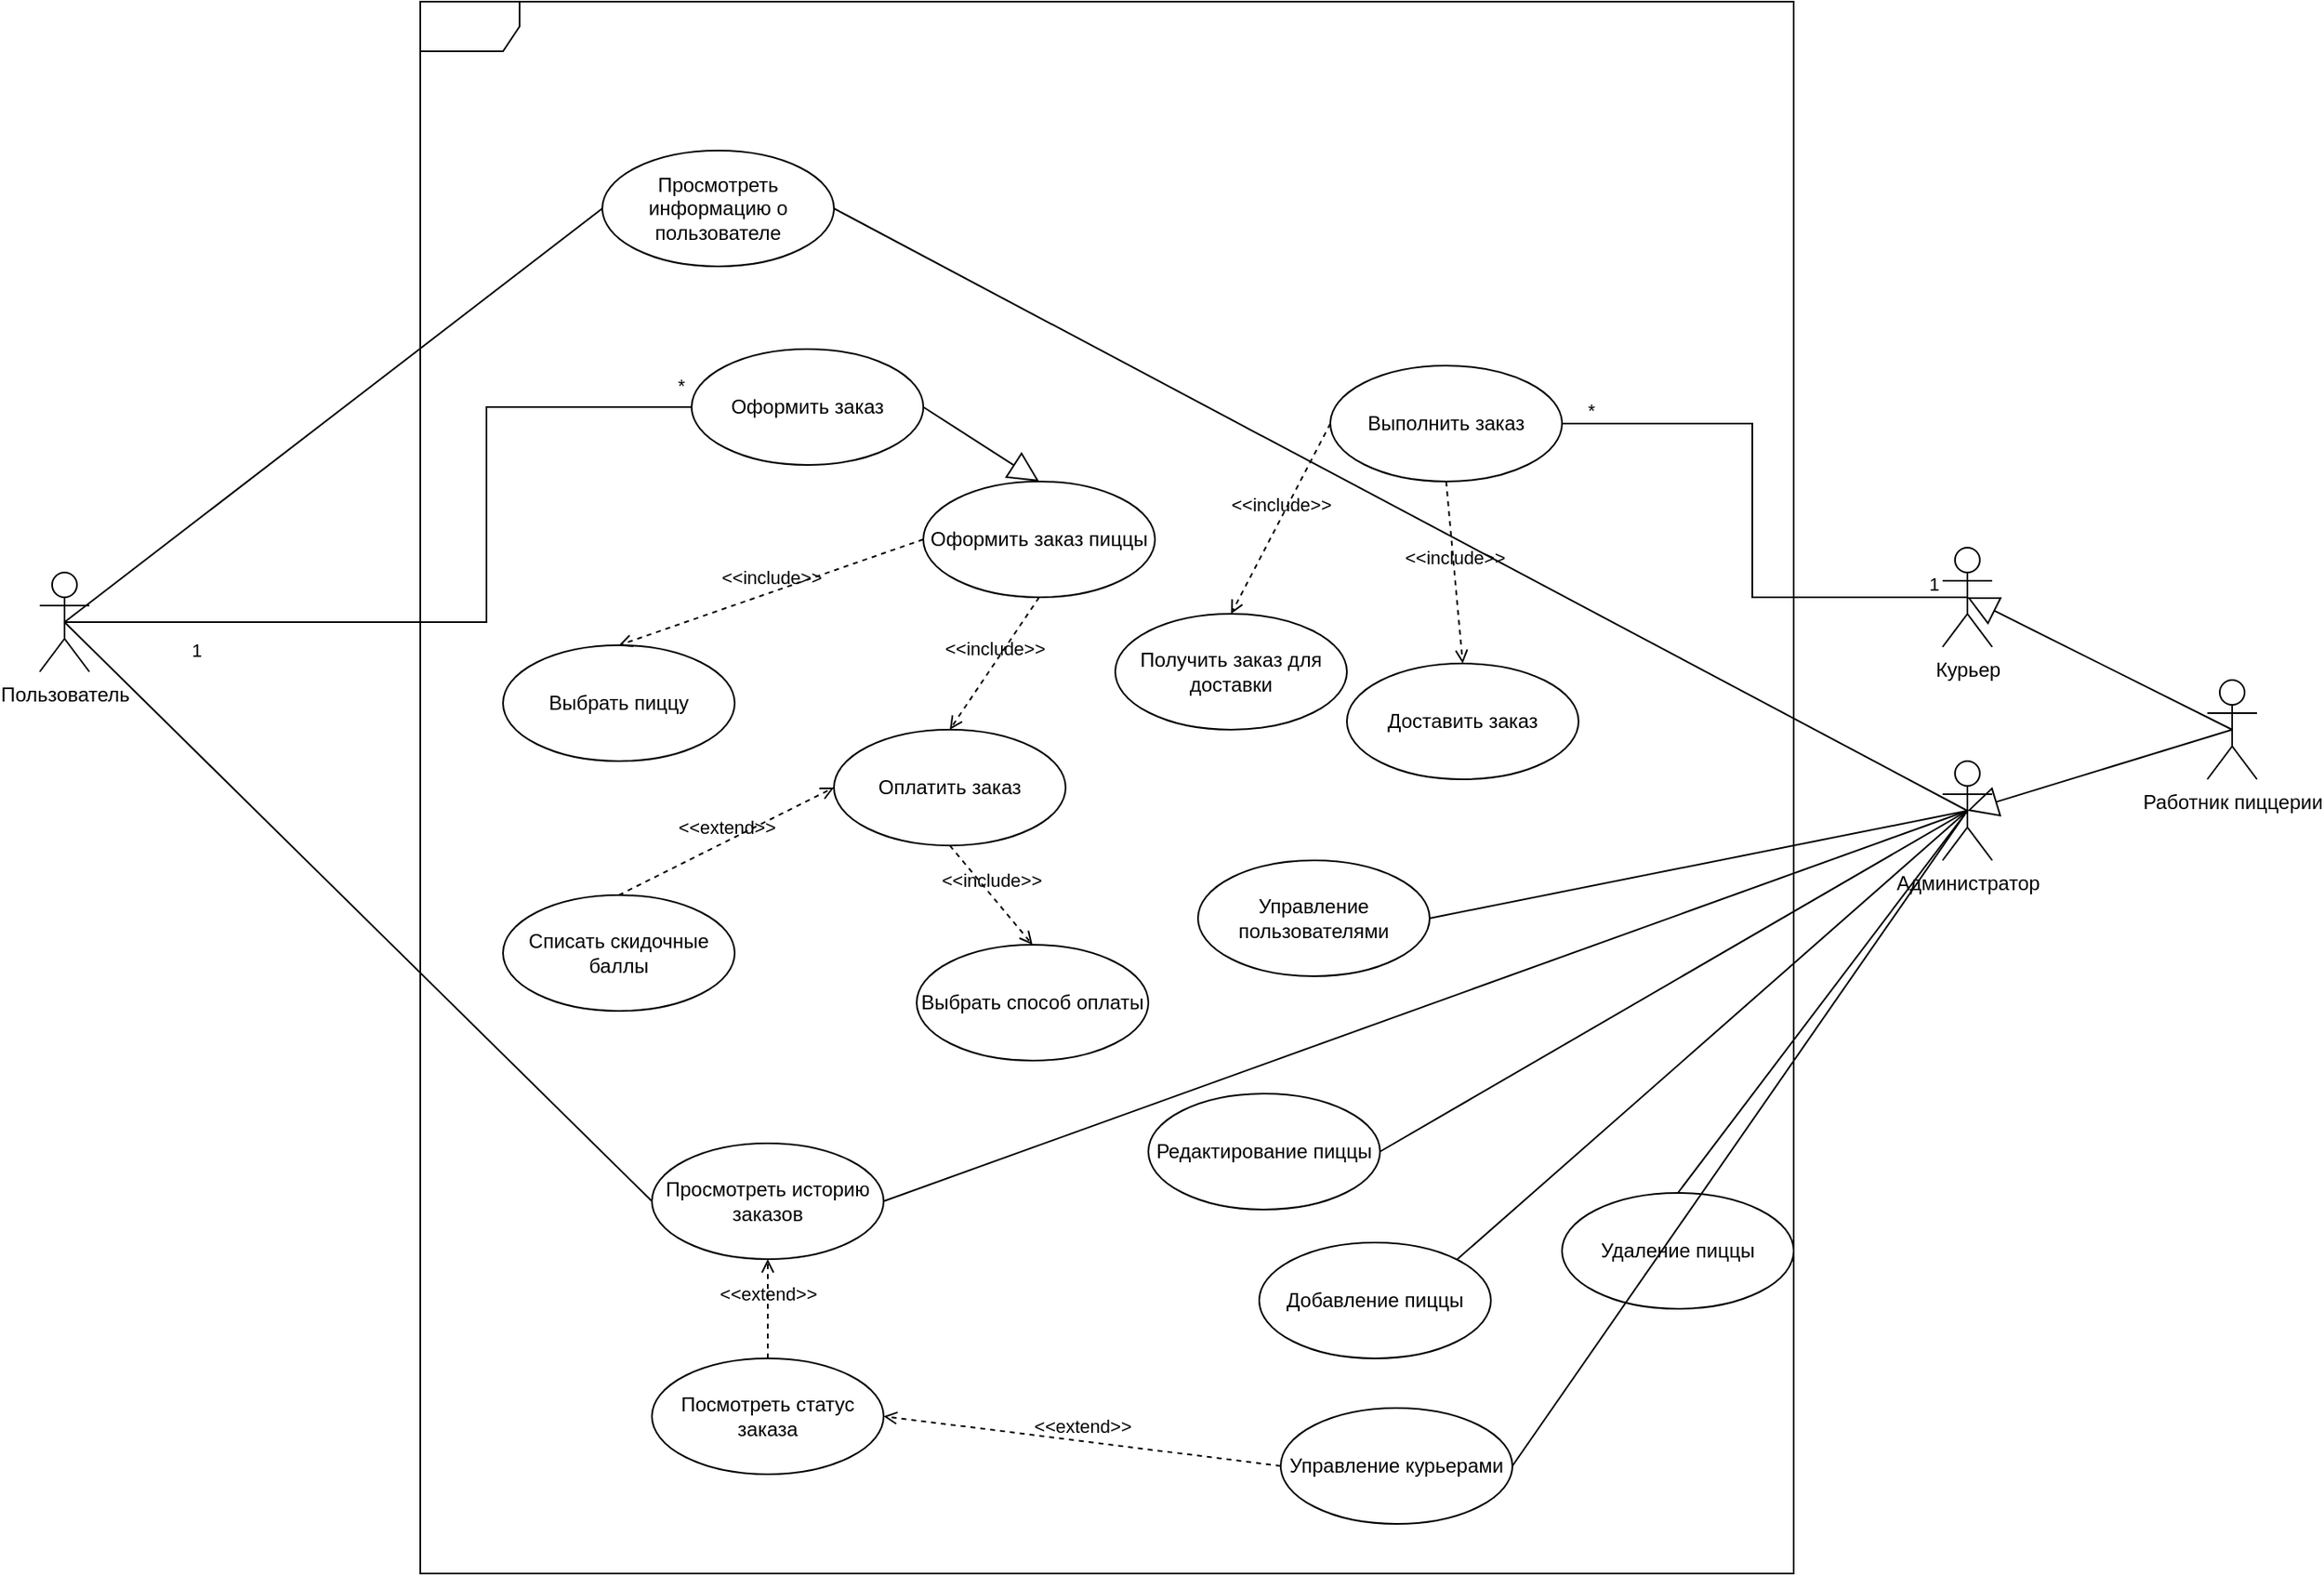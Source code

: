 <mxfile version="23.1.1" type="github">
  <diagram id="C5RBs43oDa-KdzZeNtuy" name="Page-1">
    <mxGraphModel dx="2257" dy="786" grid="1" gridSize="10" guides="1" tooltips="1" connect="1" arrows="1" fold="1" page="1" pageScale="1" pageWidth="827" pageHeight="1169" math="0" shadow="0">
      <root>
        <mxCell id="WIyWlLk6GJQsqaUBKTNV-0" />
        <mxCell id="WIyWlLk6GJQsqaUBKTNV-1" parent="WIyWlLk6GJQsqaUBKTNV-0" />
        <mxCell id="ogddcwHwpUtWEeZLLDmB-26" value="Пользователь" style="shape=umlActor;verticalLabelPosition=bottom;verticalAlign=top;html=1;outlineConnect=0;labelPosition=center;align=center;" parent="WIyWlLk6GJQsqaUBKTNV-1" vertex="1">
          <mxGeometry x="-50" y="1055" width="30" height="60" as="geometry" />
        </mxCell>
        <mxCell id="ogddcwHwpUtWEeZLLDmB-33" value="Курьер" style="shape=umlActor;verticalLabelPosition=bottom;verticalAlign=top;html=1;outlineConnect=0;labelPosition=center;align=center;" parent="WIyWlLk6GJQsqaUBKTNV-1" vertex="1">
          <mxGeometry x="1100" y="1040" width="30" height="60" as="geometry" />
        </mxCell>
        <mxCell id="ogddcwHwpUtWEeZLLDmB-20" value="Выбрать пиццу" style="ellipse;whiteSpace=wrap;html=1;" parent="WIyWlLk6GJQsqaUBKTNV-1" vertex="1">
          <mxGeometry x="230" y="1099" width="140" height="70" as="geometry" />
        </mxCell>
        <mxCell id="ogddcwHwpUtWEeZLLDmB-2" value="Оформить заказ" style="ellipse;whiteSpace=wrap;html=1;" parent="WIyWlLk6GJQsqaUBKTNV-1" vertex="1">
          <mxGeometry x="344" y="920" width="140" height="70" as="geometry" />
        </mxCell>
        <mxCell id="ogddcwHwpUtWEeZLLDmB-36" value="Доставить заказ" style="ellipse;whiteSpace=wrap;html=1;" parent="WIyWlLk6GJQsqaUBKTNV-1" vertex="1">
          <mxGeometry x="740" y="1110" width="140" height="70" as="geometry" />
        </mxCell>
        <mxCell id="ogddcwHwpUtWEeZLLDmB-22" value="Списать скидочные баллы" style="ellipse;whiteSpace=wrap;html=1;" parent="WIyWlLk6GJQsqaUBKTNV-1" vertex="1">
          <mxGeometry x="230" y="1250" width="140" height="70" as="geometry" />
        </mxCell>
        <mxCell id="ogddcwHwpUtWEeZLLDmB-21" value="Оплатить заказ" style="ellipse;whiteSpace=wrap;html=1;" parent="WIyWlLk6GJQsqaUBKTNV-1" vertex="1">
          <mxGeometry x="430" y="1150" width="140" height="70" as="geometry" />
        </mxCell>
        <mxCell id="ogddcwHwpUtWEeZLLDmB-23" value="Выбрать способ оплаты" style="ellipse;whiteSpace=wrap;html=1;" parent="WIyWlLk6GJQsqaUBKTNV-1" vertex="1">
          <mxGeometry x="480" y="1280" width="140" height="70" as="geometry" />
        </mxCell>
        <mxCell id="ogddcwHwpUtWEeZLLDmB-25" value="Выполнить заказ" style="ellipse;whiteSpace=wrap;html=1;" parent="WIyWlLk6GJQsqaUBKTNV-1" vertex="1">
          <mxGeometry x="730" y="930" width="140" height="70" as="geometry" />
        </mxCell>
        <mxCell id="ogddcwHwpUtWEeZLLDmB-38" value="Просмотреть историю заказов" style="ellipse;whiteSpace=wrap;html=1;" parent="WIyWlLk6GJQsqaUBKTNV-1" vertex="1">
          <mxGeometry x="320" y="1400" width="140" height="70" as="geometry" />
        </mxCell>
        <mxCell id="Z-iwIUZHb4X36fMMWSx2-0" value="" style="endArrow=none;html=1;rounded=0;exitX=0.5;exitY=0.5;exitDx=0;exitDy=0;exitPerimeter=0;entryX=0;entryY=0.5;entryDx=0;entryDy=0;" edge="1" parent="WIyWlLk6GJQsqaUBKTNV-1" source="ogddcwHwpUtWEeZLLDmB-26" target="ogddcwHwpUtWEeZLLDmB-38">
          <mxGeometry width="50" height="50" relative="1" as="geometry">
            <mxPoint x="170" y="990" as="sourcePoint" />
            <mxPoint x="220" y="940" as="targetPoint" />
          </mxGeometry>
        </mxCell>
        <mxCell id="Z-iwIUZHb4X36fMMWSx2-3" value="&amp;lt;&amp;lt;include&amp;gt;&amp;gt;" style="html=1;verticalAlign=bottom;labelBackgroundColor=none;endArrow=open;endFill=0;dashed=1;rounded=0;exitX=0;exitY=0.5;exitDx=0;exitDy=0;entryX=0.5;entryY=0;entryDx=0;entryDy=0;" edge="1" parent="WIyWlLk6GJQsqaUBKTNV-1" source="Z-iwIUZHb4X36fMMWSx2-62" target="ogddcwHwpUtWEeZLLDmB-20">
          <mxGeometry width="160" relative="1" as="geometry">
            <mxPoint x="380" y="1030" as="sourcePoint" />
            <mxPoint x="540" y="1030" as="targetPoint" />
          </mxGeometry>
        </mxCell>
        <mxCell id="Z-iwIUZHb4X36fMMWSx2-4" value="&amp;lt;&amp;lt;include&amp;gt;&amp;gt;" style="html=1;verticalAlign=bottom;labelBackgroundColor=none;endArrow=open;endFill=0;dashed=1;rounded=0;exitX=0.5;exitY=1;exitDx=0;exitDy=0;entryX=0.5;entryY=0;entryDx=0;entryDy=0;" edge="1" parent="WIyWlLk6GJQsqaUBKTNV-1" source="Z-iwIUZHb4X36fMMWSx2-62" target="ogddcwHwpUtWEeZLLDmB-21">
          <mxGeometry width="160" relative="1" as="geometry">
            <mxPoint x="530" y="1010" as="sourcePoint" />
            <mxPoint x="436" y="1090" as="targetPoint" />
          </mxGeometry>
        </mxCell>
        <mxCell id="Z-iwIUZHb4X36fMMWSx2-5" value="&amp;lt;&amp;lt;include&amp;gt;&amp;gt;" style="html=1;verticalAlign=bottom;labelBackgroundColor=none;endArrow=open;endFill=0;dashed=1;rounded=0;exitX=0.5;exitY=1;exitDx=0;exitDy=0;entryX=0.5;entryY=0;entryDx=0;entryDy=0;" edge="1" parent="WIyWlLk6GJQsqaUBKTNV-1" source="ogddcwHwpUtWEeZLLDmB-21" target="ogddcwHwpUtWEeZLLDmB-23">
          <mxGeometry width="160" relative="1" as="geometry">
            <mxPoint x="514" y="1220" as="sourcePoint" />
            <mxPoint x="420" y="1300" as="targetPoint" />
          </mxGeometry>
        </mxCell>
        <mxCell id="Z-iwIUZHb4X36fMMWSx2-6" value="&amp;lt;&amp;lt;extend&amp;gt;&amp;gt;" style="html=1;verticalAlign=bottom;labelBackgroundColor=none;endArrow=open;endFill=0;dashed=1;rounded=0;exitX=0.5;exitY=0;exitDx=0;exitDy=0;entryX=0;entryY=0.5;entryDx=0;entryDy=0;" edge="1" parent="WIyWlLk6GJQsqaUBKTNV-1" source="ogddcwHwpUtWEeZLLDmB-22" target="ogddcwHwpUtWEeZLLDmB-21">
          <mxGeometry width="160" relative="1" as="geometry">
            <mxPoint x="438" y="1190" as="sourcePoint" />
            <mxPoint x="344" y="1270" as="targetPoint" />
          </mxGeometry>
        </mxCell>
        <mxCell id="Z-iwIUZHb4X36fMMWSx2-7" value="" style="endArrow=none;html=1;edgeStyle=orthogonalEdgeStyle;rounded=0;exitX=0.5;exitY=0.5;exitDx=0;exitDy=0;exitPerimeter=0;entryX=1;entryY=0.5;entryDx=0;entryDy=0;" edge="1" parent="WIyWlLk6GJQsqaUBKTNV-1" source="ogddcwHwpUtWEeZLLDmB-33" target="ogddcwHwpUtWEeZLLDmB-25">
          <mxGeometry relative="1" as="geometry">
            <mxPoint x="940" y="1190" as="sourcePoint" />
            <mxPoint x="1100" y="1190" as="targetPoint" />
          </mxGeometry>
        </mxCell>
        <mxCell id="Z-iwIUZHb4X36fMMWSx2-8" value="1" style="edgeLabel;resizable=0;html=1;align=left;verticalAlign=bottom;" connectable="0" vertex="1" parent="Z-iwIUZHb4X36fMMWSx2-7">
          <mxGeometry x="-1" relative="1" as="geometry">
            <mxPoint x="-25" as="offset" />
          </mxGeometry>
        </mxCell>
        <mxCell id="Z-iwIUZHb4X36fMMWSx2-9" value="*" style="edgeLabel;resizable=0;html=1;align=right;verticalAlign=bottom;" connectable="0" vertex="1" parent="Z-iwIUZHb4X36fMMWSx2-7">
          <mxGeometry x="1" relative="1" as="geometry">
            <mxPoint x="20" as="offset" />
          </mxGeometry>
        </mxCell>
        <mxCell id="Z-iwIUZHb4X36fMMWSx2-11" value="" style="endArrow=none;html=1;edgeStyle=orthogonalEdgeStyle;rounded=0;exitX=0.5;exitY=0.5;exitDx=0;exitDy=0;exitPerimeter=0;entryX=0;entryY=0.5;entryDx=0;entryDy=0;" edge="1" parent="WIyWlLk6GJQsqaUBKTNV-1" source="ogddcwHwpUtWEeZLLDmB-26" target="ogddcwHwpUtWEeZLLDmB-2">
          <mxGeometry relative="1" as="geometry">
            <mxPoint x="255" y="1080" as="sourcePoint" />
            <mxPoint x="120" y="1100" as="targetPoint" />
            <Array as="points">
              <mxPoint x="220" y="1085" />
              <mxPoint x="220" y="955" />
            </Array>
          </mxGeometry>
        </mxCell>
        <mxCell id="Z-iwIUZHb4X36fMMWSx2-12" value="1" style="edgeLabel;resizable=0;html=1;align=left;verticalAlign=bottom;" connectable="0" vertex="1" parent="Z-iwIUZHb4X36fMMWSx2-11">
          <mxGeometry x="-1" relative="1" as="geometry">
            <mxPoint x="75" y="25" as="offset" />
          </mxGeometry>
        </mxCell>
        <mxCell id="Z-iwIUZHb4X36fMMWSx2-13" value="*" style="edgeLabel;resizable=0;html=1;align=right;verticalAlign=bottom;" connectable="0" vertex="1" parent="Z-iwIUZHb4X36fMMWSx2-11">
          <mxGeometry x="1" relative="1" as="geometry">
            <mxPoint x="-4" y="-5" as="offset" />
          </mxGeometry>
        </mxCell>
        <mxCell id="Z-iwIUZHb4X36fMMWSx2-17" value="Просмотреть информацию о пользователе" style="ellipse;whiteSpace=wrap;html=1;" vertex="1" parent="WIyWlLk6GJQsqaUBKTNV-1">
          <mxGeometry x="290" y="800" width="140" height="70" as="geometry" />
        </mxCell>
        <mxCell id="Z-iwIUZHb4X36fMMWSx2-18" value="Посмотреть статус заказа" style="ellipse;whiteSpace=wrap;html=1;" vertex="1" parent="WIyWlLk6GJQsqaUBKTNV-1">
          <mxGeometry x="320" y="1530" width="140" height="70" as="geometry" />
        </mxCell>
        <mxCell id="Z-iwIUZHb4X36fMMWSx2-19" value="Администратор" style="shape=umlActor;verticalLabelPosition=bottom;verticalAlign=top;html=1;outlineConnect=0;labelPosition=center;align=center;" vertex="1" parent="WIyWlLk6GJQsqaUBKTNV-1">
          <mxGeometry x="1100" y="1169" width="30" height="60" as="geometry" />
        </mxCell>
        <mxCell id="Z-iwIUZHb4X36fMMWSx2-22" value="Получить заказ для доставки" style="ellipse;whiteSpace=wrap;html=1;" vertex="1" parent="WIyWlLk6GJQsqaUBKTNV-1">
          <mxGeometry x="600" y="1080" width="140" height="70" as="geometry" />
        </mxCell>
        <mxCell id="Z-iwIUZHb4X36fMMWSx2-23" value="&amp;lt;&amp;lt;include&amp;gt;&amp;gt;" style="html=1;verticalAlign=bottom;labelBackgroundColor=none;endArrow=open;endFill=0;dashed=1;rounded=0;exitX=0;exitY=0.5;exitDx=0;exitDy=0;entryX=0.5;entryY=0;entryDx=0;entryDy=0;" edge="1" parent="WIyWlLk6GJQsqaUBKTNV-1" source="ogddcwHwpUtWEeZLLDmB-25" target="Z-iwIUZHb4X36fMMWSx2-22">
          <mxGeometry width="160" relative="1" as="geometry">
            <mxPoint x="690" y="970" as="sourcePoint" />
            <mxPoint x="710" y="1090" as="targetPoint" />
          </mxGeometry>
        </mxCell>
        <mxCell id="Z-iwIUZHb4X36fMMWSx2-24" value="&amp;lt;&amp;lt;include&amp;gt;&amp;gt;" style="html=1;verticalAlign=bottom;labelBackgroundColor=none;endArrow=open;endFill=0;dashed=1;rounded=0;exitX=0.5;exitY=1;exitDx=0;exitDy=0;entryX=0.5;entryY=0;entryDx=0;entryDy=0;" edge="1" parent="WIyWlLk6GJQsqaUBKTNV-1" source="ogddcwHwpUtWEeZLLDmB-25" target="ogddcwHwpUtWEeZLLDmB-36">
          <mxGeometry width="160" relative="1" as="geometry">
            <mxPoint x="820" y="1070" as="sourcePoint" />
            <mxPoint x="840" y="1190" as="targetPoint" />
          </mxGeometry>
        </mxCell>
        <mxCell id="Z-iwIUZHb4X36fMMWSx2-26" value="Удаление пиццы" style="ellipse;whiteSpace=wrap;html=1;" vertex="1" parent="WIyWlLk6GJQsqaUBKTNV-1">
          <mxGeometry x="870" y="1430" width="140" height="70" as="geometry" />
        </mxCell>
        <mxCell id="Z-iwIUZHb4X36fMMWSx2-27" value="Редактирование пиццы" style="ellipse;whiteSpace=wrap;html=1;" vertex="1" parent="WIyWlLk6GJQsqaUBKTNV-1">
          <mxGeometry x="620" y="1370" width="140" height="70" as="geometry" />
        </mxCell>
        <mxCell id="Z-iwIUZHb4X36fMMWSx2-28" value="Добавление пиццы" style="ellipse;whiteSpace=wrap;html=1;" vertex="1" parent="WIyWlLk6GJQsqaUBKTNV-1">
          <mxGeometry x="687" y="1460" width="140" height="70" as="geometry" />
        </mxCell>
        <mxCell id="Z-iwIUZHb4X36fMMWSx2-29" value="" style="endArrow=none;html=1;rounded=0;exitX=0.5;exitY=0.5;exitDx=0;exitDy=0;exitPerimeter=0;entryX=1;entryY=0;entryDx=0;entryDy=0;" edge="1" parent="WIyWlLk6GJQsqaUBKTNV-1" source="Z-iwIUZHb4X36fMMWSx2-19" target="Z-iwIUZHb4X36fMMWSx2-28">
          <mxGeometry width="50" height="50" relative="1" as="geometry">
            <mxPoint x="960" y="1680" as="sourcePoint" />
            <mxPoint x="1235" y="1420" as="targetPoint" />
          </mxGeometry>
        </mxCell>
        <mxCell id="Z-iwIUZHb4X36fMMWSx2-30" value="" style="endArrow=none;html=1;rounded=0;entryX=0.5;entryY=0;entryDx=0;entryDy=0;exitX=0.5;exitY=0.5;exitDx=0;exitDy=0;exitPerimeter=0;" edge="1" parent="WIyWlLk6GJQsqaUBKTNV-1" source="Z-iwIUZHb4X36fMMWSx2-19" target="Z-iwIUZHb4X36fMMWSx2-26">
          <mxGeometry width="50" height="50" relative="1" as="geometry">
            <mxPoint x="960" y="1490" as="sourcePoint" />
            <mxPoint x="1215" y="1275" as="targetPoint" />
          </mxGeometry>
        </mxCell>
        <mxCell id="Z-iwIUZHb4X36fMMWSx2-31" value="" style="endArrow=none;html=1;rounded=0;exitX=1;exitY=0.5;exitDx=0;exitDy=0;entryX=0.5;entryY=0.5;entryDx=0;entryDy=0;entryPerimeter=0;" edge="1" parent="WIyWlLk6GJQsqaUBKTNV-1" source="Z-iwIUZHb4X36fMMWSx2-27" target="Z-iwIUZHb4X36fMMWSx2-19">
          <mxGeometry width="50" height="50" relative="1" as="geometry">
            <mxPoint x="790" y="1754" as="sourcePoint" />
            <mxPoint x="1065" y="1494" as="targetPoint" />
          </mxGeometry>
        </mxCell>
        <mxCell id="Z-iwIUZHb4X36fMMWSx2-34" value="" style="endArrow=none;html=1;rounded=0;exitX=0.5;exitY=0.5;exitDx=0;exitDy=0;exitPerimeter=0;entryX=1;entryY=0.5;entryDx=0;entryDy=0;" edge="1" parent="WIyWlLk6GJQsqaUBKTNV-1" source="Z-iwIUZHb4X36fMMWSx2-19" target="ogddcwHwpUtWEeZLLDmB-38">
          <mxGeometry width="50" height="50" relative="1" as="geometry">
            <mxPoint x="975" y="1500" as="sourcePoint" />
            <mxPoint x="879" y="1540" as="targetPoint" />
          </mxGeometry>
        </mxCell>
        <mxCell id="Z-iwIUZHb4X36fMMWSx2-35" value="&amp;lt;&amp;lt;extend&amp;gt;&amp;gt;" style="html=1;verticalAlign=bottom;labelBackgroundColor=none;endArrow=open;endFill=0;dashed=1;rounded=0;exitX=0.5;exitY=0;exitDx=0;exitDy=0;entryX=0.5;entryY=1;entryDx=0;entryDy=0;" edge="1" parent="WIyWlLk6GJQsqaUBKTNV-1" source="Z-iwIUZHb4X36fMMWSx2-18" target="ogddcwHwpUtWEeZLLDmB-38">
          <mxGeometry width="160" relative="1" as="geometry">
            <mxPoint x="520" y="1235" as="sourcePoint" />
            <mxPoint x="680" y="1110" as="targetPoint" />
          </mxGeometry>
        </mxCell>
        <mxCell id="Z-iwIUZHb4X36fMMWSx2-38" value="" style="endArrow=none;html=1;rounded=0;entryX=1;entryY=0.5;entryDx=0;entryDy=0;exitX=0.5;exitY=0.5;exitDx=0;exitDy=0;exitPerimeter=0;" edge="1" parent="WIyWlLk6GJQsqaUBKTNV-1" source="Z-iwIUZHb4X36fMMWSx2-19" target="Z-iwIUZHb4X36fMMWSx2-17">
          <mxGeometry width="50" height="50" relative="1" as="geometry">
            <mxPoint x="820" y="1170" as="sourcePoint" />
            <mxPoint x="500" y="1260" as="targetPoint" />
          </mxGeometry>
        </mxCell>
        <mxCell id="Z-iwIUZHb4X36fMMWSx2-39" value="" style="endArrow=none;html=1;rounded=0;exitX=0;exitY=0.5;exitDx=0;exitDy=0;entryX=0.5;entryY=0.5;entryDx=0;entryDy=0;entryPerimeter=0;" edge="1" parent="WIyWlLk6GJQsqaUBKTNV-1" source="Z-iwIUZHb4X36fMMWSx2-17" target="ogddcwHwpUtWEeZLLDmB-26">
          <mxGeometry width="50" height="50" relative="1" as="geometry">
            <mxPoint x="400" y="752.5" as="sourcePoint" />
            <mxPoint x="-120" y="957.5" as="targetPoint" />
          </mxGeometry>
        </mxCell>
        <mxCell id="Z-iwIUZHb4X36fMMWSx2-60" value="" style="shape=umlFrame;whiteSpace=wrap;html=1;pointerEvents=0;" vertex="1" parent="WIyWlLk6GJQsqaUBKTNV-1">
          <mxGeometry x="180" y="710" width="830" height="950" as="geometry" />
        </mxCell>
        <mxCell id="Z-iwIUZHb4X36fMMWSx2-62" value="Оформить заказ пиццы" style="ellipse;whiteSpace=wrap;html=1;" vertex="1" parent="WIyWlLk6GJQsqaUBKTNV-1">
          <mxGeometry x="484" y="1000" width="140" height="70" as="geometry" />
        </mxCell>
        <mxCell id="Z-iwIUZHb4X36fMMWSx2-63" value="" style="endArrow=block;endSize=16;endFill=0;html=1;rounded=0;exitX=1;exitY=0.5;exitDx=0;exitDy=0;entryX=0.5;entryY=0;entryDx=0;entryDy=0;" edge="1" parent="WIyWlLk6GJQsqaUBKTNV-1" source="ogddcwHwpUtWEeZLLDmB-2" target="Z-iwIUZHb4X36fMMWSx2-62">
          <mxGeometry width="160" relative="1" as="geometry">
            <mxPoint x="520" y="970" as="sourcePoint" />
            <mxPoint x="680" y="970" as="targetPoint" />
          </mxGeometry>
        </mxCell>
        <mxCell id="Z-iwIUZHb4X36fMMWSx2-64" value="Работник пиццерии" style="shape=umlActor;verticalLabelPosition=bottom;verticalAlign=top;html=1;" vertex="1" parent="WIyWlLk6GJQsqaUBKTNV-1">
          <mxGeometry x="1260" y="1120" width="30" height="60" as="geometry" />
        </mxCell>
        <mxCell id="Z-iwIUZHb4X36fMMWSx2-67" value="" style="endArrow=block;endSize=16;endFill=0;html=1;rounded=0;exitX=0.5;exitY=0.5;exitDx=0;exitDy=0;entryX=0.5;entryY=0.5;entryDx=0;entryDy=0;exitPerimeter=0;entryPerimeter=0;" edge="1" parent="WIyWlLk6GJQsqaUBKTNV-1" source="Z-iwIUZHb4X36fMMWSx2-64" target="ogddcwHwpUtWEeZLLDmB-33">
          <mxGeometry width="160" relative="1" as="geometry">
            <mxPoint x="1190" y="1012.5" as="sourcePoint" />
            <mxPoint x="1260" y="1057.5" as="targetPoint" />
          </mxGeometry>
        </mxCell>
        <mxCell id="Z-iwIUZHb4X36fMMWSx2-68" value="" style="endArrow=block;endSize=16;endFill=0;html=1;rounded=0;exitX=0.5;exitY=0.5;exitDx=0;exitDy=0;entryX=0.5;entryY=0.5;entryDx=0;entryDy=0;exitPerimeter=0;entryPerimeter=0;" edge="1" parent="WIyWlLk6GJQsqaUBKTNV-1" source="Z-iwIUZHb4X36fMMWSx2-64" target="Z-iwIUZHb4X36fMMWSx2-19">
          <mxGeometry width="160" relative="1" as="geometry">
            <mxPoint x="1180" y="1200" as="sourcePoint" />
            <mxPoint x="1250" y="1245" as="targetPoint" />
          </mxGeometry>
        </mxCell>
        <mxCell id="Z-iwIUZHb4X36fMMWSx2-69" value="Управление пользователями" style="ellipse;whiteSpace=wrap;html=1;" vertex="1" parent="WIyWlLk6GJQsqaUBKTNV-1">
          <mxGeometry x="650" y="1229" width="140" height="70" as="geometry" />
        </mxCell>
        <mxCell id="Z-iwIUZHb4X36fMMWSx2-70" value="" style="endArrow=none;html=1;rounded=0;exitX=1;exitY=0.5;exitDx=0;exitDy=0;entryX=0.5;entryY=0.5;entryDx=0;entryDy=0;entryPerimeter=0;" edge="1" parent="WIyWlLk6GJQsqaUBKTNV-1" source="Z-iwIUZHb4X36fMMWSx2-69" target="Z-iwIUZHb4X36fMMWSx2-19">
          <mxGeometry width="50" height="50" relative="1" as="geometry">
            <mxPoint x="775" y="1261" as="sourcePoint" />
            <mxPoint x="1130" y="1055" as="targetPoint" />
          </mxGeometry>
        </mxCell>
        <mxCell id="Z-iwIUZHb4X36fMMWSx2-71" value="Управление курьерами" style="ellipse;whiteSpace=wrap;html=1;" vertex="1" parent="WIyWlLk6GJQsqaUBKTNV-1">
          <mxGeometry x="700" y="1560" width="140" height="70" as="geometry" />
        </mxCell>
        <mxCell id="Z-iwIUZHb4X36fMMWSx2-72" value="" style="endArrow=none;html=1;rounded=0;entryX=1;entryY=0.5;entryDx=0;entryDy=0;exitX=0.5;exitY=0.5;exitDx=0;exitDy=0;exitPerimeter=0;" edge="1" parent="WIyWlLk6GJQsqaUBKTNV-1" source="Z-iwIUZHb4X36fMMWSx2-19" target="Z-iwIUZHb4X36fMMWSx2-71">
          <mxGeometry width="50" height="50" relative="1" as="geometry">
            <mxPoint x="1175" y="1269" as="sourcePoint" />
            <mxPoint x="1000" y="1500" as="targetPoint" />
          </mxGeometry>
        </mxCell>
        <mxCell id="Z-iwIUZHb4X36fMMWSx2-73" value="&amp;lt;&amp;lt;extend&amp;gt;&amp;gt;" style="html=1;verticalAlign=bottom;labelBackgroundColor=none;endArrow=open;endFill=0;dashed=1;rounded=0;entryX=1;entryY=0.5;entryDx=0;entryDy=0;exitX=0;exitY=0.5;exitDx=0;exitDy=0;" edge="1" parent="WIyWlLk6GJQsqaUBKTNV-1" source="Z-iwIUZHb4X36fMMWSx2-71" target="Z-iwIUZHb4X36fMMWSx2-18">
          <mxGeometry width="160" relative="1" as="geometry">
            <mxPoint x="570" y="1590" as="sourcePoint" />
            <mxPoint x="570" y="1530" as="targetPoint" />
          </mxGeometry>
        </mxCell>
      </root>
    </mxGraphModel>
  </diagram>
</mxfile>

